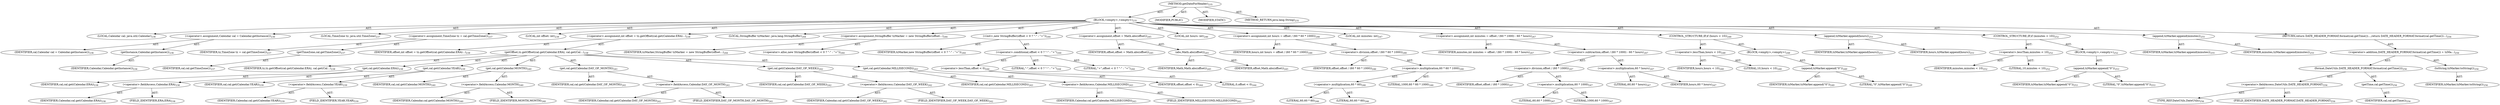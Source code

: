 digraph "getDateForHeader" {  
"111669149702" [label = <(METHOD,getDateForHeader)<SUB>235</SUB>> ]
"25769803786" [label = <(BLOCK,&lt;empty&gt;,&lt;empty&gt;)<SUB>235</SUB>> ]
"94489280524" [label = <(LOCAL,Calendar cal: java.util.Calendar)<SUB>236</SUB>> ]
"30064771126" [label = <(&lt;operator&gt;.assignment,Calendar cal = Calendar.getInstance())<SUB>236</SUB>> ]
"68719476782" [label = <(IDENTIFIER,cal,Calendar cal = Calendar.getInstance())<SUB>236</SUB>> ]
"30064771127" [label = <(getInstance,Calendar.getInstance())<SUB>236</SUB>> ]
"68719476783" [label = <(IDENTIFIER,Calendar,Calendar.getInstance())<SUB>236</SUB>> ]
"94489280525" [label = <(LOCAL,TimeZone tz: java.util.TimeZone)<SUB>237</SUB>> ]
"30064771128" [label = <(&lt;operator&gt;.assignment,TimeZone tz = cal.getTimeZone())<SUB>237</SUB>> ]
"68719476784" [label = <(IDENTIFIER,tz,TimeZone tz = cal.getTimeZone())<SUB>237</SUB>> ]
"30064771129" [label = <(getTimeZone,cal.getTimeZone())<SUB>237</SUB>> ]
"68719476785" [label = <(IDENTIFIER,cal,cal.getTimeZone())<SUB>237</SUB>> ]
"94489280526" [label = <(LOCAL,int offset: int)<SUB>238</SUB>> ]
"30064771130" [label = <(&lt;operator&gt;.assignment,int offset = tz.getOffset(cal.get(Calendar.ERA)...)<SUB>238</SUB>> ]
"68719476786" [label = <(IDENTIFIER,offset,int offset = tz.getOffset(cal.get(Calendar.ERA)...)<SUB>238</SUB>> ]
"30064771131" [label = <(getOffset,tz.getOffset(cal.get(Calendar.ERA), cal.get(Cal...)<SUB>238</SUB>> ]
"68719476787" [label = <(IDENTIFIER,tz,tz.getOffset(cal.get(Calendar.ERA), cal.get(Cal...)<SUB>238</SUB>> ]
"30064771132" [label = <(get,cal.get(Calendar.ERA))<SUB>238</SUB>> ]
"68719476788" [label = <(IDENTIFIER,cal,cal.get(Calendar.ERA))<SUB>238</SUB>> ]
"30064771133" [label = <(&lt;operator&gt;.fieldAccess,Calendar.ERA)<SUB>238</SUB>> ]
"68719476789" [label = <(IDENTIFIER,Calendar,cal.get(Calendar.ERA))<SUB>238</SUB>> ]
"55834574851" [label = <(FIELD_IDENTIFIER,ERA,ERA)<SUB>238</SUB>> ]
"30064771134" [label = <(get,cal.get(Calendar.YEAR))<SUB>239</SUB>> ]
"68719476790" [label = <(IDENTIFIER,cal,cal.get(Calendar.YEAR))<SUB>239</SUB>> ]
"30064771135" [label = <(&lt;operator&gt;.fieldAccess,Calendar.YEAR)<SUB>239</SUB>> ]
"68719476791" [label = <(IDENTIFIER,Calendar,cal.get(Calendar.YEAR))<SUB>239</SUB>> ]
"55834574852" [label = <(FIELD_IDENTIFIER,YEAR,YEAR)<SUB>239</SUB>> ]
"30064771136" [label = <(get,cal.get(Calendar.MONTH))<SUB>240</SUB>> ]
"68719476792" [label = <(IDENTIFIER,cal,cal.get(Calendar.MONTH))<SUB>240</SUB>> ]
"30064771137" [label = <(&lt;operator&gt;.fieldAccess,Calendar.MONTH)<SUB>240</SUB>> ]
"68719476793" [label = <(IDENTIFIER,Calendar,cal.get(Calendar.MONTH))<SUB>240</SUB>> ]
"55834574853" [label = <(FIELD_IDENTIFIER,MONTH,MONTH)<SUB>240</SUB>> ]
"30064771138" [label = <(get,cal.get(Calendar.DAY_OF_MONTH))<SUB>241</SUB>> ]
"68719476794" [label = <(IDENTIFIER,cal,cal.get(Calendar.DAY_OF_MONTH))<SUB>241</SUB>> ]
"30064771139" [label = <(&lt;operator&gt;.fieldAccess,Calendar.DAY_OF_MONTH)<SUB>241</SUB>> ]
"68719476795" [label = <(IDENTIFIER,Calendar,cal.get(Calendar.DAY_OF_MONTH))<SUB>241</SUB>> ]
"55834574854" [label = <(FIELD_IDENTIFIER,DAY_OF_MONTH,DAY_OF_MONTH)<SUB>241</SUB>> ]
"30064771140" [label = <(get,cal.get(Calendar.DAY_OF_WEEK))<SUB>242</SUB>> ]
"68719476796" [label = <(IDENTIFIER,cal,cal.get(Calendar.DAY_OF_WEEK))<SUB>242</SUB>> ]
"30064771141" [label = <(&lt;operator&gt;.fieldAccess,Calendar.DAY_OF_WEEK)<SUB>242</SUB>> ]
"68719476797" [label = <(IDENTIFIER,Calendar,cal.get(Calendar.DAY_OF_WEEK))<SUB>242</SUB>> ]
"55834574855" [label = <(FIELD_IDENTIFIER,DAY_OF_WEEK,DAY_OF_WEEK)<SUB>242</SUB>> ]
"30064771142" [label = <(get,cal.get(Calendar.MILLISECOND))<SUB>243</SUB>> ]
"68719476798" [label = <(IDENTIFIER,cal,cal.get(Calendar.MILLISECOND))<SUB>243</SUB>> ]
"30064771143" [label = <(&lt;operator&gt;.fieldAccess,Calendar.MILLISECOND)<SUB>243</SUB>> ]
"68719476799" [label = <(IDENTIFIER,Calendar,cal.get(Calendar.MILLISECOND))<SUB>243</SUB>> ]
"55834574856" [label = <(FIELD_IDENTIFIER,MILLISECOND,MILLISECOND)<SUB>243</SUB>> ]
"94489280527" [label = <(LOCAL,StringBuffer tzMarker: java.lang.StringBuffer)<SUB>244</SUB>> ]
"30064771144" [label = <(&lt;operator&gt;.assignment,StringBuffer tzMarker = new StringBuffer(offset...)<SUB>244</SUB>> ]
"68719476800" [label = <(IDENTIFIER,tzMarker,StringBuffer tzMarker = new StringBuffer(offset...)<SUB>244</SUB>> ]
"30064771145" [label = <(&lt;operator&gt;.alloc,new StringBuffer(offset &lt; 0 ? &quot;-&quot; : &quot;+&quot;))<SUB>244</SUB>> ]
"30064771146" [label = <(&lt;init&gt;,new StringBuffer(offset &lt; 0 ? &quot;-&quot; : &quot;+&quot;))<SUB>244</SUB>> ]
"68719476801" [label = <(IDENTIFIER,tzMarker,new StringBuffer(offset &lt; 0 ? &quot;-&quot; : &quot;+&quot;))<SUB>244</SUB>> ]
"30064771147" [label = <(&lt;operator&gt;.conditional,offset &lt; 0 ? &quot;-&quot; : &quot;+&quot;)<SUB>244</SUB>> ]
"30064771148" [label = <(&lt;operator&gt;.lessThan,offset &lt; 0)<SUB>244</SUB>> ]
"68719476802" [label = <(IDENTIFIER,offset,offset &lt; 0)<SUB>244</SUB>> ]
"90194313235" [label = <(LITERAL,0,offset &lt; 0)<SUB>244</SUB>> ]
"90194313236" [label = <(LITERAL,&quot;-&quot;,offset &lt; 0 ? &quot;-&quot; : &quot;+&quot;)<SUB>244</SUB>> ]
"90194313237" [label = <(LITERAL,&quot;+&quot;,offset &lt; 0 ? &quot;-&quot; : &quot;+&quot;)<SUB>244</SUB>> ]
"30064771149" [label = <(&lt;operator&gt;.assignment,offset = Math.abs(offset))<SUB>245</SUB>> ]
"68719476803" [label = <(IDENTIFIER,offset,offset = Math.abs(offset))<SUB>245</SUB>> ]
"30064771150" [label = <(abs,Math.abs(offset))<SUB>245</SUB>> ]
"68719476804" [label = <(IDENTIFIER,Math,Math.abs(offset))<SUB>245</SUB>> ]
"68719476805" [label = <(IDENTIFIER,offset,Math.abs(offset))<SUB>245</SUB>> ]
"94489280528" [label = <(LOCAL,int hours: int)<SUB>246</SUB>> ]
"30064771151" [label = <(&lt;operator&gt;.assignment,int hours = offset / (60 * 60 * 1000))<SUB>246</SUB>> ]
"68719476806" [label = <(IDENTIFIER,hours,int hours = offset / (60 * 60 * 1000))<SUB>246</SUB>> ]
"30064771152" [label = <(&lt;operator&gt;.division,offset / (60 * 60 * 1000))<SUB>246</SUB>> ]
"68719476807" [label = <(IDENTIFIER,offset,offset / (60 * 60 * 1000))<SUB>246</SUB>> ]
"30064771153" [label = <(&lt;operator&gt;.multiplication,60 * 60 * 1000)<SUB>246</SUB>> ]
"30064771154" [label = <(&lt;operator&gt;.multiplication,60 * 60)<SUB>246</SUB>> ]
"90194313238" [label = <(LITERAL,60,60 * 60)<SUB>246</SUB>> ]
"90194313239" [label = <(LITERAL,60,60 * 60)<SUB>246</SUB>> ]
"90194313240" [label = <(LITERAL,1000,60 * 60 * 1000)<SUB>246</SUB>> ]
"94489280529" [label = <(LOCAL,int minutes: int)<SUB>247</SUB>> ]
"30064771155" [label = <(&lt;operator&gt;.assignment,int minutes = offset / (60 * 1000) - 60 * hours)<SUB>247</SUB>> ]
"68719476808" [label = <(IDENTIFIER,minutes,int minutes = offset / (60 * 1000) - 60 * hours)<SUB>247</SUB>> ]
"30064771156" [label = <(&lt;operator&gt;.subtraction,offset / (60 * 1000) - 60 * hours)<SUB>247</SUB>> ]
"30064771157" [label = <(&lt;operator&gt;.division,offset / (60 * 1000))<SUB>247</SUB>> ]
"68719476809" [label = <(IDENTIFIER,offset,offset / (60 * 1000))<SUB>247</SUB>> ]
"30064771158" [label = <(&lt;operator&gt;.multiplication,60 * 1000)<SUB>247</SUB>> ]
"90194313241" [label = <(LITERAL,60,60 * 1000)<SUB>247</SUB>> ]
"90194313242" [label = <(LITERAL,1000,60 * 1000)<SUB>247</SUB>> ]
"30064771159" [label = <(&lt;operator&gt;.multiplication,60 * hours)<SUB>247</SUB>> ]
"90194313243" [label = <(LITERAL,60,60 * hours)<SUB>247</SUB>> ]
"68719476810" [label = <(IDENTIFIER,hours,60 * hours)<SUB>247</SUB>> ]
"47244640257" [label = <(CONTROL_STRUCTURE,IF,if (hours &lt; 10))<SUB>248</SUB>> ]
"30064771160" [label = <(&lt;operator&gt;.lessThan,hours &lt; 10)<SUB>248</SUB>> ]
"68719476811" [label = <(IDENTIFIER,hours,hours &lt; 10)<SUB>248</SUB>> ]
"90194313244" [label = <(LITERAL,10,hours &lt; 10)<SUB>248</SUB>> ]
"25769803787" [label = <(BLOCK,&lt;empty&gt;,&lt;empty&gt;)<SUB>248</SUB>> ]
"30064771161" [label = <(append,tzMarker.append(&quot;0&quot;))<SUB>249</SUB>> ]
"68719476812" [label = <(IDENTIFIER,tzMarker,tzMarker.append(&quot;0&quot;))<SUB>249</SUB>> ]
"90194313245" [label = <(LITERAL,&quot;0&quot;,tzMarker.append(&quot;0&quot;))<SUB>249</SUB>> ]
"30064771162" [label = <(append,tzMarker.append(hours))<SUB>251</SUB>> ]
"68719476813" [label = <(IDENTIFIER,tzMarker,tzMarker.append(hours))<SUB>251</SUB>> ]
"68719476814" [label = <(IDENTIFIER,hours,tzMarker.append(hours))<SUB>251</SUB>> ]
"47244640258" [label = <(CONTROL_STRUCTURE,IF,if (minutes &lt; 10))<SUB>252</SUB>> ]
"30064771163" [label = <(&lt;operator&gt;.lessThan,minutes &lt; 10)<SUB>252</SUB>> ]
"68719476815" [label = <(IDENTIFIER,minutes,minutes &lt; 10)<SUB>252</SUB>> ]
"90194313246" [label = <(LITERAL,10,minutes &lt; 10)<SUB>252</SUB>> ]
"25769803788" [label = <(BLOCK,&lt;empty&gt;,&lt;empty&gt;)<SUB>252</SUB>> ]
"30064771164" [label = <(append,tzMarker.append(&quot;0&quot;))<SUB>253</SUB>> ]
"68719476816" [label = <(IDENTIFIER,tzMarker,tzMarker.append(&quot;0&quot;))<SUB>253</SUB>> ]
"90194313247" [label = <(LITERAL,&quot;0&quot;,tzMarker.append(&quot;0&quot;))<SUB>253</SUB>> ]
"30064771165" [label = <(append,tzMarker.append(minutes))<SUB>255</SUB>> ]
"68719476817" [label = <(IDENTIFIER,tzMarker,tzMarker.append(minutes))<SUB>255</SUB>> ]
"68719476818" [label = <(IDENTIFIER,minutes,tzMarker.append(minutes))<SUB>255</SUB>> ]
"146028888069" [label = <(RETURN,return DATE_HEADER_FORMAT.format(cal.getTime())...,return DATE_HEADER_FORMAT.format(cal.getTime())...)<SUB>256</SUB>> ]
"30064771166" [label = <(&lt;operator&gt;.addition,DATE_HEADER_FORMAT.format(cal.getTime()) + tzMa...)<SUB>256</SUB>> ]
"30064771167" [label = <(format,DateUtils.DATE_HEADER_FORMAT.format(cal.getTime()))<SUB>256</SUB>> ]
"30064771168" [label = <(&lt;operator&gt;.fieldAccess,DateUtils.DATE_HEADER_FORMAT)<SUB>256</SUB>> ]
"180388626433" [label = <(TYPE_REF,DateUtils,DateUtils)<SUB>256</SUB>> ]
"55834574857" [label = <(FIELD_IDENTIFIER,DATE_HEADER_FORMAT,DATE_HEADER_FORMAT)<SUB>256</SUB>> ]
"30064771169" [label = <(getTime,cal.getTime())<SUB>256</SUB>> ]
"68719476819" [label = <(IDENTIFIER,cal,cal.getTime())<SUB>256</SUB>> ]
"30064771170" [label = <(toString,tzMarker.toString())<SUB>256</SUB>> ]
"68719476820" [label = <(IDENTIFIER,tzMarker,tzMarker.toString())<SUB>256</SUB>> ]
"133143986208" [label = <(MODIFIER,PUBLIC)> ]
"133143986209" [label = <(MODIFIER,STATIC)> ]
"128849018886" [label = <(METHOD_RETURN,java.lang.String)<SUB>235</SUB>> ]
  "111669149702" -> "25769803786"  [ label = "AST: "] 
  "111669149702" -> "133143986208"  [ label = "AST: "] 
  "111669149702" -> "133143986209"  [ label = "AST: "] 
  "111669149702" -> "128849018886"  [ label = "AST: "] 
  "25769803786" -> "94489280524"  [ label = "AST: "] 
  "25769803786" -> "30064771126"  [ label = "AST: "] 
  "25769803786" -> "94489280525"  [ label = "AST: "] 
  "25769803786" -> "30064771128"  [ label = "AST: "] 
  "25769803786" -> "94489280526"  [ label = "AST: "] 
  "25769803786" -> "30064771130"  [ label = "AST: "] 
  "25769803786" -> "94489280527"  [ label = "AST: "] 
  "25769803786" -> "30064771144"  [ label = "AST: "] 
  "25769803786" -> "30064771146"  [ label = "AST: "] 
  "25769803786" -> "30064771149"  [ label = "AST: "] 
  "25769803786" -> "94489280528"  [ label = "AST: "] 
  "25769803786" -> "30064771151"  [ label = "AST: "] 
  "25769803786" -> "94489280529"  [ label = "AST: "] 
  "25769803786" -> "30064771155"  [ label = "AST: "] 
  "25769803786" -> "47244640257"  [ label = "AST: "] 
  "25769803786" -> "30064771162"  [ label = "AST: "] 
  "25769803786" -> "47244640258"  [ label = "AST: "] 
  "25769803786" -> "30064771165"  [ label = "AST: "] 
  "25769803786" -> "146028888069"  [ label = "AST: "] 
  "30064771126" -> "68719476782"  [ label = "AST: "] 
  "30064771126" -> "30064771127"  [ label = "AST: "] 
  "30064771127" -> "68719476783"  [ label = "AST: "] 
  "30064771128" -> "68719476784"  [ label = "AST: "] 
  "30064771128" -> "30064771129"  [ label = "AST: "] 
  "30064771129" -> "68719476785"  [ label = "AST: "] 
  "30064771130" -> "68719476786"  [ label = "AST: "] 
  "30064771130" -> "30064771131"  [ label = "AST: "] 
  "30064771131" -> "68719476787"  [ label = "AST: "] 
  "30064771131" -> "30064771132"  [ label = "AST: "] 
  "30064771131" -> "30064771134"  [ label = "AST: "] 
  "30064771131" -> "30064771136"  [ label = "AST: "] 
  "30064771131" -> "30064771138"  [ label = "AST: "] 
  "30064771131" -> "30064771140"  [ label = "AST: "] 
  "30064771131" -> "30064771142"  [ label = "AST: "] 
  "30064771132" -> "68719476788"  [ label = "AST: "] 
  "30064771132" -> "30064771133"  [ label = "AST: "] 
  "30064771133" -> "68719476789"  [ label = "AST: "] 
  "30064771133" -> "55834574851"  [ label = "AST: "] 
  "30064771134" -> "68719476790"  [ label = "AST: "] 
  "30064771134" -> "30064771135"  [ label = "AST: "] 
  "30064771135" -> "68719476791"  [ label = "AST: "] 
  "30064771135" -> "55834574852"  [ label = "AST: "] 
  "30064771136" -> "68719476792"  [ label = "AST: "] 
  "30064771136" -> "30064771137"  [ label = "AST: "] 
  "30064771137" -> "68719476793"  [ label = "AST: "] 
  "30064771137" -> "55834574853"  [ label = "AST: "] 
  "30064771138" -> "68719476794"  [ label = "AST: "] 
  "30064771138" -> "30064771139"  [ label = "AST: "] 
  "30064771139" -> "68719476795"  [ label = "AST: "] 
  "30064771139" -> "55834574854"  [ label = "AST: "] 
  "30064771140" -> "68719476796"  [ label = "AST: "] 
  "30064771140" -> "30064771141"  [ label = "AST: "] 
  "30064771141" -> "68719476797"  [ label = "AST: "] 
  "30064771141" -> "55834574855"  [ label = "AST: "] 
  "30064771142" -> "68719476798"  [ label = "AST: "] 
  "30064771142" -> "30064771143"  [ label = "AST: "] 
  "30064771143" -> "68719476799"  [ label = "AST: "] 
  "30064771143" -> "55834574856"  [ label = "AST: "] 
  "30064771144" -> "68719476800"  [ label = "AST: "] 
  "30064771144" -> "30064771145"  [ label = "AST: "] 
  "30064771146" -> "68719476801"  [ label = "AST: "] 
  "30064771146" -> "30064771147"  [ label = "AST: "] 
  "30064771147" -> "30064771148"  [ label = "AST: "] 
  "30064771147" -> "90194313236"  [ label = "AST: "] 
  "30064771147" -> "90194313237"  [ label = "AST: "] 
  "30064771148" -> "68719476802"  [ label = "AST: "] 
  "30064771148" -> "90194313235"  [ label = "AST: "] 
  "30064771149" -> "68719476803"  [ label = "AST: "] 
  "30064771149" -> "30064771150"  [ label = "AST: "] 
  "30064771150" -> "68719476804"  [ label = "AST: "] 
  "30064771150" -> "68719476805"  [ label = "AST: "] 
  "30064771151" -> "68719476806"  [ label = "AST: "] 
  "30064771151" -> "30064771152"  [ label = "AST: "] 
  "30064771152" -> "68719476807"  [ label = "AST: "] 
  "30064771152" -> "30064771153"  [ label = "AST: "] 
  "30064771153" -> "30064771154"  [ label = "AST: "] 
  "30064771153" -> "90194313240"  [ label = "AST: "] 
  "30064771154" -> "90194313238"  [ label = "AST: "] 
  "30064771154" -> "90194313239"  [ label = "AST: "] 
  "30064771155" -> "68719476808"  [ label = "AST: "] 
  "30064771155" -> "30064771156"  [ label = "AST: "] 
  "30064771156" -> "30064771157"  [ label = "AST: "] 
  "30064771156" -> "30064771159"  [ label = "AST: "] 
  "30064771157" -> "68719476809"  [ label = "AST: "] 
  "30064771157" -> "30064771158"  [ label = "AST: "] 
  "30064771158" -> "90194313241"  [ label = "AST: "] 
  "30064771158" -> "90194313242"  [ label = "AST: "] 
  "30064771159" -> "90194313243"  [ label = "AST: "] 
  "30064771159" -> "68719476810"  [ label = "AST: "] 
  "47244640257" -> "30064771160"  [ label = "AST: "] 
  "47244640257" -> "25769803787"  [ label = "AST: "] 
  "30064771160" -> "68719476811"  [ label = "AST: "] 
  "30064771160" -> "90194313244"  [ label = "AST: "] 
  "25769803787" -> "30064771161"  [ label = "AST: "] 
  "30064771161" -> "68719476812"  [ label = "AST: "] 
  "30064771161" -> "90194313245"  [ label = "AST: "] 
  "30064771162" -> "68719476813"  [ label = "AST: "] 
  "30064771162" -> "68719476814"  [ label = "AST: "] 
  "47244640258" -> "30064771163"  [ label = "AST: "] 
  "47244640258" -> "25769803788"  [ label = "AST: "] 
  "30064771163" -> "68719476815"  [ label = "AST: "] 
  "30064771163" -> "90194313246"  [ label = "AST: "] 
  "25769803788" -> "30064771164"  [ label = "AST: "] 
  "30064771164" -> "68719476816"  [ label = "AST: "] 
  "30064771164" -> "90194313247"  [ label = "AST: "] 
  "30064771165" -> "68719476817"  [ label = "AST: "] 
  "30064771165" -> "68719476818"  [ label = "AST: "] 
  "146028888069" -> "30064771166"  [ label = "AST: "] 
  "30064771166" -> "30064771167"  [ label = "AST: "] 
  "30064771166" -> "30064771170"  [ label = "AST: "] 
  "30064771167" -> "30064771168"  [ label = "AST: "] 
  "30064771167" -> "30064771169"  [ label = "AST: "] 
  "30064771168" -> "180388626433"  [ label = "AST: "] 
  "30064771168" -> "55834574857"  [ label = "AST: "] 
  "30064771169" -> "68719476819"  [ label = "AST: "] 
  "30064771170" -> "68719476820"  [ label = "AST: "] 
}
